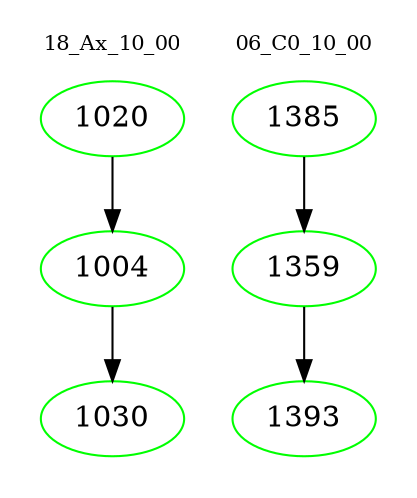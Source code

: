 digraph{
subgraph cluster_0 {
color = white
label = "18_Ax_10_00";
fontsize=10;
T0_1020 [label="1020", color="green"]
T0_1020 -> T0_1004 [color="black"]
T0_1004 [label="1004", color="green"]
T0_1004 -> T0_1030 [color="black"]
T0_1030 [label="1030", color="green"]
}
subgraph cluster_1 {
color = white
label = "06_C0_10_00";
fontsize=10;
T1_1385 [label="1385", color="green"]
T1_1385 -> T1_1359 [color="black"]
T1_1359 [label="1359", color="green"]
T1_1359 -> T1_1393 [color="black"]
T1_1393 [label="1393", color="green"]
}
}
